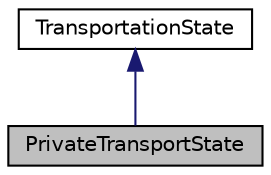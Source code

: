 digraph "PrivateTransportState"
{
 // LATEX_PDF_SIZE
  edge [fontname="Helvetica",fontsize="10",labelfontname="Helvetica",labelfontsize="10"];
  node [fontname="Helvetica",fontsize="10",shape=record];
  Node1 [label="PrivateTransportState",height=0.2,width=0.4,color="black", fillcolor="grey75", style="filled", fontcolor="black",tooltip="Represents the state of private transport, managing state behavior and availability."];
  Node2 -> Node1 [dir="back",color="midnightblue",fontsize="10",style="solid",fontname="Helvetica"];
  Node2 [label="TransportationState",height=0.2,width=0.4,color="black", fillcolor="white", style="filled",URL="$classTransportationState.html",tooltip="Abstract base class representing the state of a mode of transport."];
}
